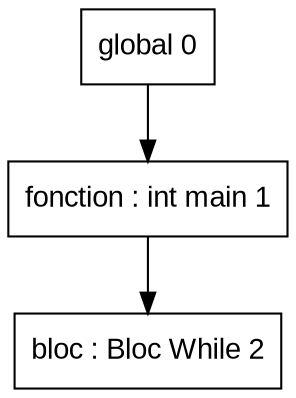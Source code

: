 digraph "tds"{

	node [fontname="Arial"];

	N2 [shape=record label="{ bloc : Bloc While  2
	}"];

	N1 [shape=record label="{ fonction : int main 1
	}"];

	N0 [shape=record label="{ global 0
	}"];


	N0 -> N1; 
	N1 -> N2; 
}
